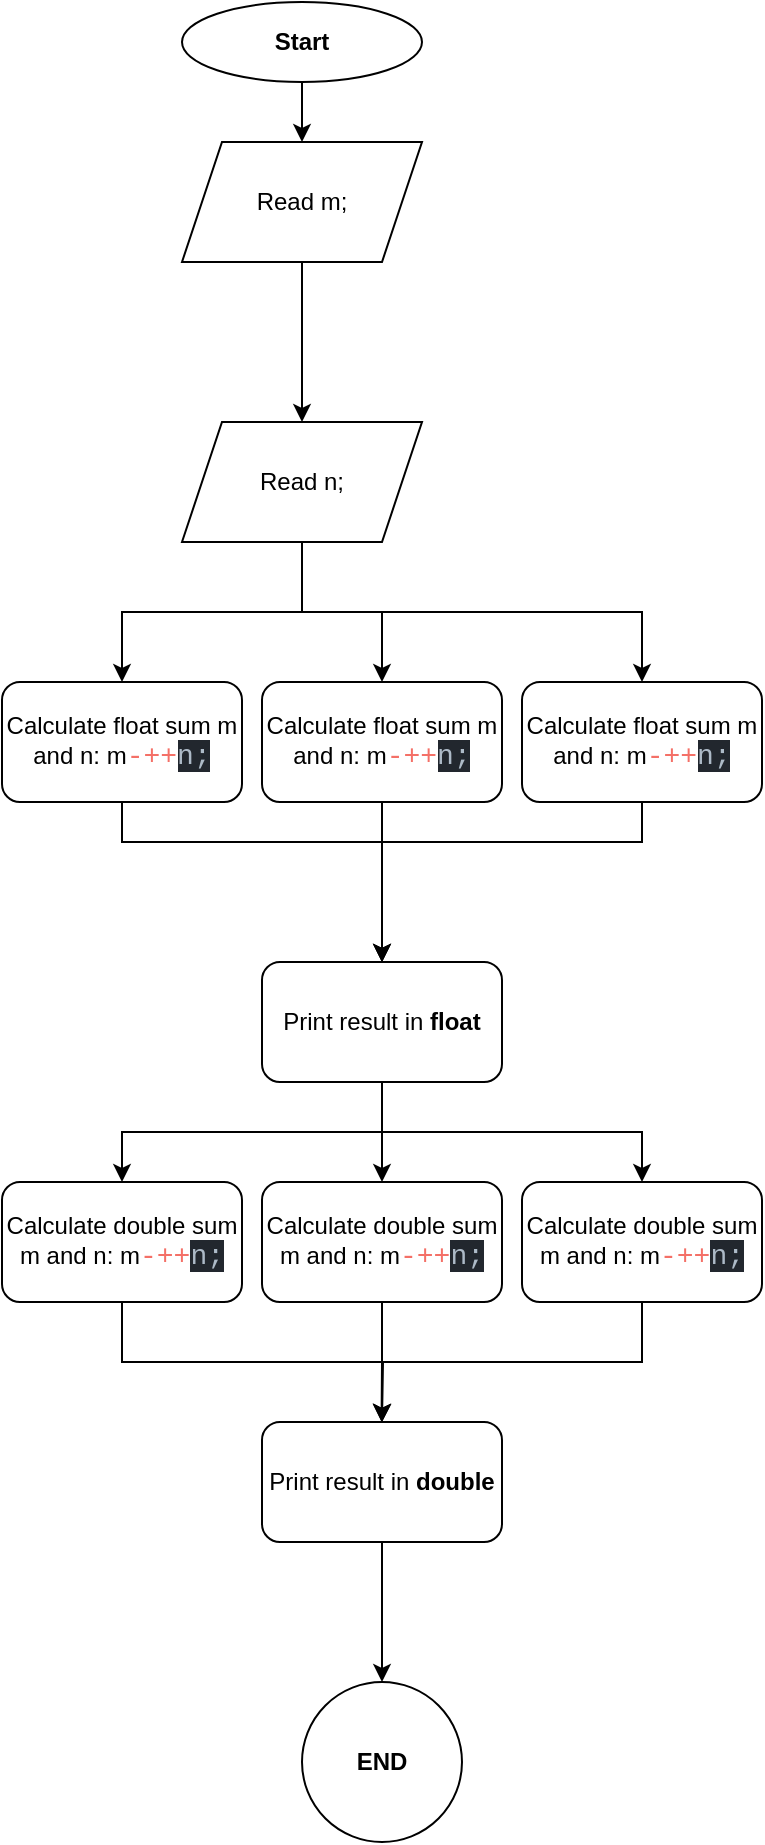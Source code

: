 <mxfile version="21.7.5" type="device">
  <diagram name="Сторінка-1" id="R9vV7XtH37bCGb5rbEeb">
    <mxGraphModel dx="1480" dy="1043" grid="1" gridSize="10" guides="1" tooltips="1" connect="1" arrows="1" fold="1" page="1" pageScale="1" pageWidth="827" pageHeight="1169" math="0" shadow="0">
      <root>
        <mxCell id="0" />
        <mxCell id="1" parent="0" />
        <mxCell id="Whw87h2aXI6mp9csUR2u-3" value="" style="edgeStyle=orthogonalEdgeStyle;rounded=0;orthogonalLoop=1;jettySize=auto;html=1;" edge="1" parent="1" source="Whw87h2aXI6mp9csUR2u-1" target="Whw87h2aXI6mp9csUR2u-2">
          <mxGeometry relative="1" as="geometry" />
        </mxCell>
        <mxCell id="Whw87h2aXI6mp9csUR2u-1" value="Start" style="ellipse;whiteSpace=wrap;html=1;fontStyle=1" vertex="1" parent="1">
          <mxGeometry x="120" y="50" width="120" height="40" as="geometry" />
        </mxCell>
        <mxCell id="Whw87h2aXI6mp9csUR2u-5" value="" style="edgeStyle=orthogonalEdgeStyle;rounded=0;orthogonalLoop=1;jettySize=auto;html=1;" edge="1" parent="1" source="Whw87h2aXI6mp9csUR2u-2" target="Whw87h2aXI6mp9csUR2u-4">
          <mxGeometry relative="1" as="geometry" />
        </mxCell>
        <mxCell id="Whw87h2aXI6mp9csUR2u-2" value="Read m;" style="shape=parallelogram;perimeter=parallelogramPerimeter;whiteSpace=wrap;html=1;fixedSize=1;" vertex="1" parent="1">
          <mxGeometry x="120" y="120" width="120" height="60" as="geometry" />
        </mxCell>
        <mxCell id="Whw87h2aXI6mp9csUR2u-14" value="" style="edgeStyle=orthogonalEdgeStyle;rounded=0;orthogonalLoop=1;jettySize=auto;html=1;" edge="1" parent="1" source="Whw87h2aXI6mp9csUR2u-4" target="Whw87h2aXI6mp9csUR2u-11">
          <mxGeometry relative="1" as="geometry" />
        </mxCell>
        <mxCell id="Whw87h2aXI6mp9csUR2u-15" style="edgeStyle=orthogonalEdgeStyle;rounded=0;orthogonalLoop=1;jettySize=auto;html=1;entryX=0.5;entryY=0;entryDx=0;entryDy=0;" edge="1" parent="1" source="Whw87h2aXI6mp9csUR2u-4" target="Whw87h2aXI6mp9csUR2u-9">
          <mxGeometry relative="1" as="geometry" />
        </mxCell>
        <mxCell id="Whw87h2aXI6mp9csUR2u-27" style="edgeStyle=orthogonalEdgeStyle;rounded=0;orthogonalLoop=1;jettySize=auto;html=1;exitX=0.5;exitY=1;exitDx=0;exitDy=0;entryX=0.5;entryY=0;entryDx=0;entryDy=0;" edge="1" parent="1" source="Whw87h2aXI6mp9csUR2u-4" target="Whw87h2aXI6mp9csUR2u-12">
          <mxGeometry relative="1" as="geometry" />
        </mxCell>
        <mxCell id="Whw87h2aXI6mp9csUR2u-4" value="Read n;" style="shape=parallelogram;perimeter=parallelogramPerimeter;whiteSpace=wrap;html=1;fixedSize=1;" vertex="1" parent="1">
          <mxGeometry x="120" y="260" width="120" height="60" as="geometry" />
        </mxCell>
        <mxCell id="Whw87h2aXI6mp9csUR2u-19" style="edgeStyle=orthogonalEdgeStyle;rounded=0;orthogonalLoop=1;jettySize=auto;html=1;entryX=0.5;entryY=0;entryDx=0;entryDy=0;" edge="1" parent="1" source="Whw87h2aXI6mp9csUR2u-9" target="Whw87h2aXI6mp9csUR2u-17">
          <mxGeometry relative="1" as="geometry">
            <Array as="points">
              <mxPoint x="90" y="470" />
              <mxPoint x="220" y="470" />
            </Array>
          </mxGeometry>
        </mxCell>
        <mxCell id="Whw87h2aXI6mp9csUR2u-9" value="Calculate float sum m and n:&amp;nbsp;m&lt;span style=&quot;font-family: Consolas, &amp;quot;Courier New&amp;quot;, monospace; font-size: 14px; color: rgb(244, 112, 103);&quot;&gt;-++&lt;/span&gt;&lt;span style=&quot;background-color: rgb(34, 39, 46); color: rgb(173, 186, 199); font-family: Consolas, &amp;quot;Courier New&amp;quot;, monospace; font-size: 14px;&quot;&gt;n&lt;/span&gt;&lt;span style=&quot;background-color: rgb(34, 39, 46); color: rgb(173, 186, 199); font-family: Consolas, &amp;quot;Courier New&amp;quot;, monospace; font-size: 14px;&quot;&gt;;&lt;/span&gt;" style="rounded=1;whiteSpace=wrap;html=1;" vertex="1" parent="1">
          <mxGeometry x="30" y="390" width="120" height="60" as="geometry" />
        </mxCell>
        <mxCell id="Whw87h2aXI6mp9csUR2u-18" value="" style="edgeStyle=orthogonalEdgeStyle;rounded=0;orthogonalLoop=1;jettySize=auto;html=1;" edge="1" parent="1" source="Whw87h2aXI6mp9csUR2u-11" target="Whw87h2aXI6mp9csUR2u-17">
          <mxGeometry relative="1" as="geometry" />
        </mxCell>
        <mxCell id="Whw87h2aXI6mp9csUR2u-11" value="Calculate float sum m and n:&amp;nbsp;m&lt;span style=&quot;font-family: Consolas, &amp;quot;Courier New&amp;quot;, monospace; font-size: 14px; color: rgb(244, 112, 103);&quot;&gt;-++&lt;/span&gt;&lt;span style=&quot;background-color: rgb(34, 39, 46); color: rgb(173, 186, 199); font-family: Consolas, &amp;quot;Courier New&amp;quot;, monospace; font-size: 14px;&quot;&gt;n&lt;/span&gt;&lt;span style=&quot;background-color: rgb(34, 39, 46); color: rgb(173, 186, 199); font-family: Consolas, &amp;quot;Courier New&amp;quot;, monospace; font-size: 14px;&quot;&gt;;&lt;/span&gt;" style="rounded=1;whiteSpace=wrap;html=1;" vertex="1" parent="1">
          <mxGeometry x="160" y="390" width="120" height="60" as="geometry" />
        </mxCell>
        <mxCell id="Whw87h2aXI6mp9csUR2u-20" style="edgeStyle=orthogonalEdgeStyle;rounded=0;orthogonalLoop=1;jettySize=auto;html=1;entryX=0.5;entryY=0;entryDx=0;entryDy=0;" edge="1" parent="1" source="Whw87h2aXI6mp9csUR2u-12" target="Whw87h2aXI6mp9csUR2u-17">
          <mxGeometry relative="1" as="geometry">
            <Array as="points">
              <mxPoint x="350" y="470" />
              <mxPoint x="220" y="470" />
            </Array>
          </mxGeometry>
        </mxCell>
        <mxCell id="Whw87h2aXI6mp9csUR2u-12" value="Calculate float sum m and n:&amp;nbsp;m&lt;span style=&quot;font-family: Consolas, &amp;quot;Courier New&amp;quot;, monospace; font-size: 14px; color: rgb(244, 112, 103);&quot;&gt;-++&lt;/span&gt;&lt;span style=&quot;background-color: rgb(34, 39, 46); color: rgb(173, 186, 199); font-family: Consolas, &amp;quot;Courier New&amp;quot;, monospace; font-size: 14px;&quot;&gt;n&lt;/span&gt;&lt;span style=&quot;background-color: rgb(34, 39, 46); color: rgb(173, 186, 199); font-family: Consolas, &amp;quot;Courier New&amp;quot;, monospace; font-size: 14px;&quot;&gt;;&lt;/span&gt;" style="rounded=1;whiteSpace=wrap;html=1;" vertex="1" parent="1">
          <mxGeometry x="290" y="390" width="120" height="60" as="geometry" />
        </mxCell>
        <mxCell id="Whw87h2aXI6mp9csUR2u-24" style="edgeStyle=orthogonalEdgeStyle;rounded=0;orthogonalLoop=1;jettySize=auto;html=1;exitX=0.5;exitY=1;exitDx=0;exitDy=0;entryX=0.5;entryY=0;entryDx=0;entryDy=0;" edge="1" parent="1" source="Whw87h2aXI6mp9csUR2u-17" target="Whw87h2aXI6mp9csUR2u-22">
          <mxGeometry relative="1" as="geometry" />
        </mxCell>
        <mxCell id="Whw87h2aXI6mp9csUR2u-25" style="edgeStyle=orthogonalEdgeStyle;rounded=0;orthogonalLoop=1;jettySize=auto;html=1;exitX=0.5;exitY=1;exitDx=0;exitDy=0;entryX=0.5;entryY=0;entryDx=0;entryDy=0;" edge="1" parent="1" source="Whw87h2aXI6mp9csUR2u-17" target="Whw87h2aXI6mp9csUR2u-21">
          <mxGeometry relative="1" as="geometry" />
        </mxCell>
        <mxCell id="Whw87h2aXI6mp9csUR2u-26" style="edgeStyle=orthogonalEdgeStyle;rounded=0;orthogonalLoop=1;jettySize=auto;html=1;exitX=0.5;exitY=1;exitDx=0;exitDy=0;entryX=0.5;entryY=0;entryDx=0;entryDy=0;" edge="1" parent="1" source="Whw87h2aXI6mp9csUR2u-17" target="Whw87h2aXI6mp9csUR2u-23">
          <mxGeometry relative="1" as="geometry" />
        </mxCell>
        <mxCell id="Whw87h2aXI6mp9csUR2u-17" value="Print result in &lt;b&gt;float&lt;/b&gt;" style="whiteSpace=wrap;html=1;rounded=1;" vertex="1" parent="1">
          <mxGeometry x="160" y="530" width="120" height="60" as="geometry" />
        </mxCell>
        <mxCell id="Whw87h2aXI6mp9csUR2u-29" style="edgeStyle=orthogonalEdgeStyle;rounded=0;orthogonalLoop=1;jettySize=auto;html=1;exitX=0.5;exitY=1;exitDx=0;exitDy=0;entryX=0.5;entryY=0;entryDx=0;entryDy=0;" edge="1" parent="1" source="Whw87h2aXI6mp9csUR2u-21" target="Whw87h2aXI6mp9csUR2u-28">
          <mxGeometry relative="1" as="geometry" />
        </mxCell>
        <mxCell id="Whw87h2aXI6mp9csUR2u-21" value="Calculate double sum m and n:&amp;nbsp;m&lt;span style=&quot;font-family: Consolas, &amp;quot;Courier New&amp;quot;, monospace; font-size: 14px; color: rgb(244, 112, 103);&quot;&gt;-++&lt;/span&gt;&lt;span style=&quot;background-color: rgb(34, 39, 46); color: rgb(173, 186, 199); font-family: Consolas, &amp;quot;Courier New&amp;quot;, monospace; font-size: 14px;&quot;&gt;n&lt;/span&gt;&lt;span style=&quot;background-color: rgb(34, 39, 46); color: rgb(173, 186, 199); font-family: Consolas, &amp;quot;Courier New&amp;quot;, monospace; font-size: 14px;&quot;&gt;;&lt;/span&gt;" style="rounded=1;whiteSpace=wrap;html=1;" vertex="1" parent="1">
          <mxGeometry x="30" y="640" width="120" height="60" as="geometry" />
        </mxCell>
        <mxCell id="Whw87h2aXI6mp9csUR2u-30" style="edgeStyle=orthogonalEdgeStyle;rounded=0;orthogonalLoop=1;jettySize=auto;html=1;exitX=0.5;exitY=1;exitDx=0;exitDy=0;" edge="1" parent="1" source="Whw87h2aXI6mp9csUR2u-22">
          <mxGeometry relative="1" as="geometry">
            <mxPoint x="219.793" y="760" as="targetPoint" />
          </mxGeometry>
        </mxCell>
        <mxCell id="Whw87h2aXI6mp9csUR2u-22" value="Calculate double sum m and n:&amp;nbsp;m&lt;span style=&quot;font-family: Consolas, &amp;quot;Courier New&amp;quot;, monospace; font-size: 14px; color: rgb(244, 112, 103);&quot;&gt;-++&lt;/span&gt;&lt;span style=&quot;background-color: rgb(34, 39, 46); color: rgb(173, 186, 199); font-family: Consolas, &amp;quot;Courier New&amp;quot;, monospace; font-size: 14px;&quot;&gt;n&lt;/span&gt;&lt;span style=&quot;background-color: rgb(34, 39, 46); color: rgb(173, 186, 199); font-family: Consolas, &amp;quot;Courier New&amp;quot;, monospace; font-size: 14px;&quot;&gt;;&lt;/span&gt;" style="rounded=1;whiteSpace=wrap;html=1;" vertex="1" parent="1">
          <mxGeometry x="160" y="640" width="120" height="60" as="geometry" />
        </mxCell>
        <mxCell id="Whw87h2aXI6mp9csUR2u-31" style="edgeStyle=orthogonalEdgeStyle;rounded=0;orthogonalLoop=1;jettySize=auto;html=1;exitX=0.5;exitY=1;exitDx=0;exitDy=0;" edge="1" parent="1" source="Whw87h2aXI6mp9csUR2u-23">
          <mxGeometry relative="1" as="geometry">
            <mxPoint x="220" y="760" as="targetPoint" />
          </mxGeometry>
        </mxCell>
        <mxCell id="Whw87h2aXI6mp9csUR2u-23" value="Calculate double sum m and n:&amp;nbsp;m&lt;span style=&quot;font-family: Consolas, &amp;quot;Courier New&amp;quot;, monospace; font-size: 14px; color: rgb(244, 112, 103);&quot;&gt;-++&lt;/span&gt;&lt;span style=&quot;background-color: rgb(34, 39, 46); color: rgb(173, 186, 199); font-family: Consolas, &amp;quot;Courier New&amp;quot;, monospace; font-size: 14px;&quot;&gt;n&lt;/span&gt;&lt;span style=&quot;background-color: rgb(34, 39, 46); color: rgb(173, 186, 199); font-family: Consolas, &amp;quot;Courier New&amp;quot;, monospace; font-size: 14px;&quot;&gt;;&lt;/span&gt;" style="rounded=1;whiteSpace=wrap;html=1;" vertex="1" parent="1">
          <mxGeometry x="290" y="640" width="120" height="60" as="geometry" />
        </mxCell>
        <mxCell id="Whw87h2aXI6mp9csUR2u-33" value="" style="edgeStyle=orthogonalEdgeStyle;rounded=0;orthogonalLoop=1;jettySize=auto;html=1;" edge="1" parent="1" source="Whw87h2aXI6mp9csUR2u-28" target="Whw87h2aXI6mp9csUR2u-32">
          <mxGeometry relative="1" as="geometry" />
        </mxCell>
        <mxCell id="Whw87h2aXI6mp9csUR2u-28" value="Print result in &lt;b&gt;double&lt;/b&gt;" style="whiteSpace=wrap;html=1;rounded=1;" vertex="1" parent="1">
          <mxGeometry x="160" y="760" width="120" height="60" as="geometry" />
        </mxCell>
        <mxCell id="Whw87h2aXI6mp9csUR2u-32" value="END" style="ellipse;whiteSpace=wrap;html=1;rounded=1;fontStyle=1" vertex="1" parent="1">
          <mxGeometry x="180" y="890" width="80" height="80" as="geometry" />
        </mxCell>
      </root>
    </mxGraphModel>
  </diagram>
</mxfile>
